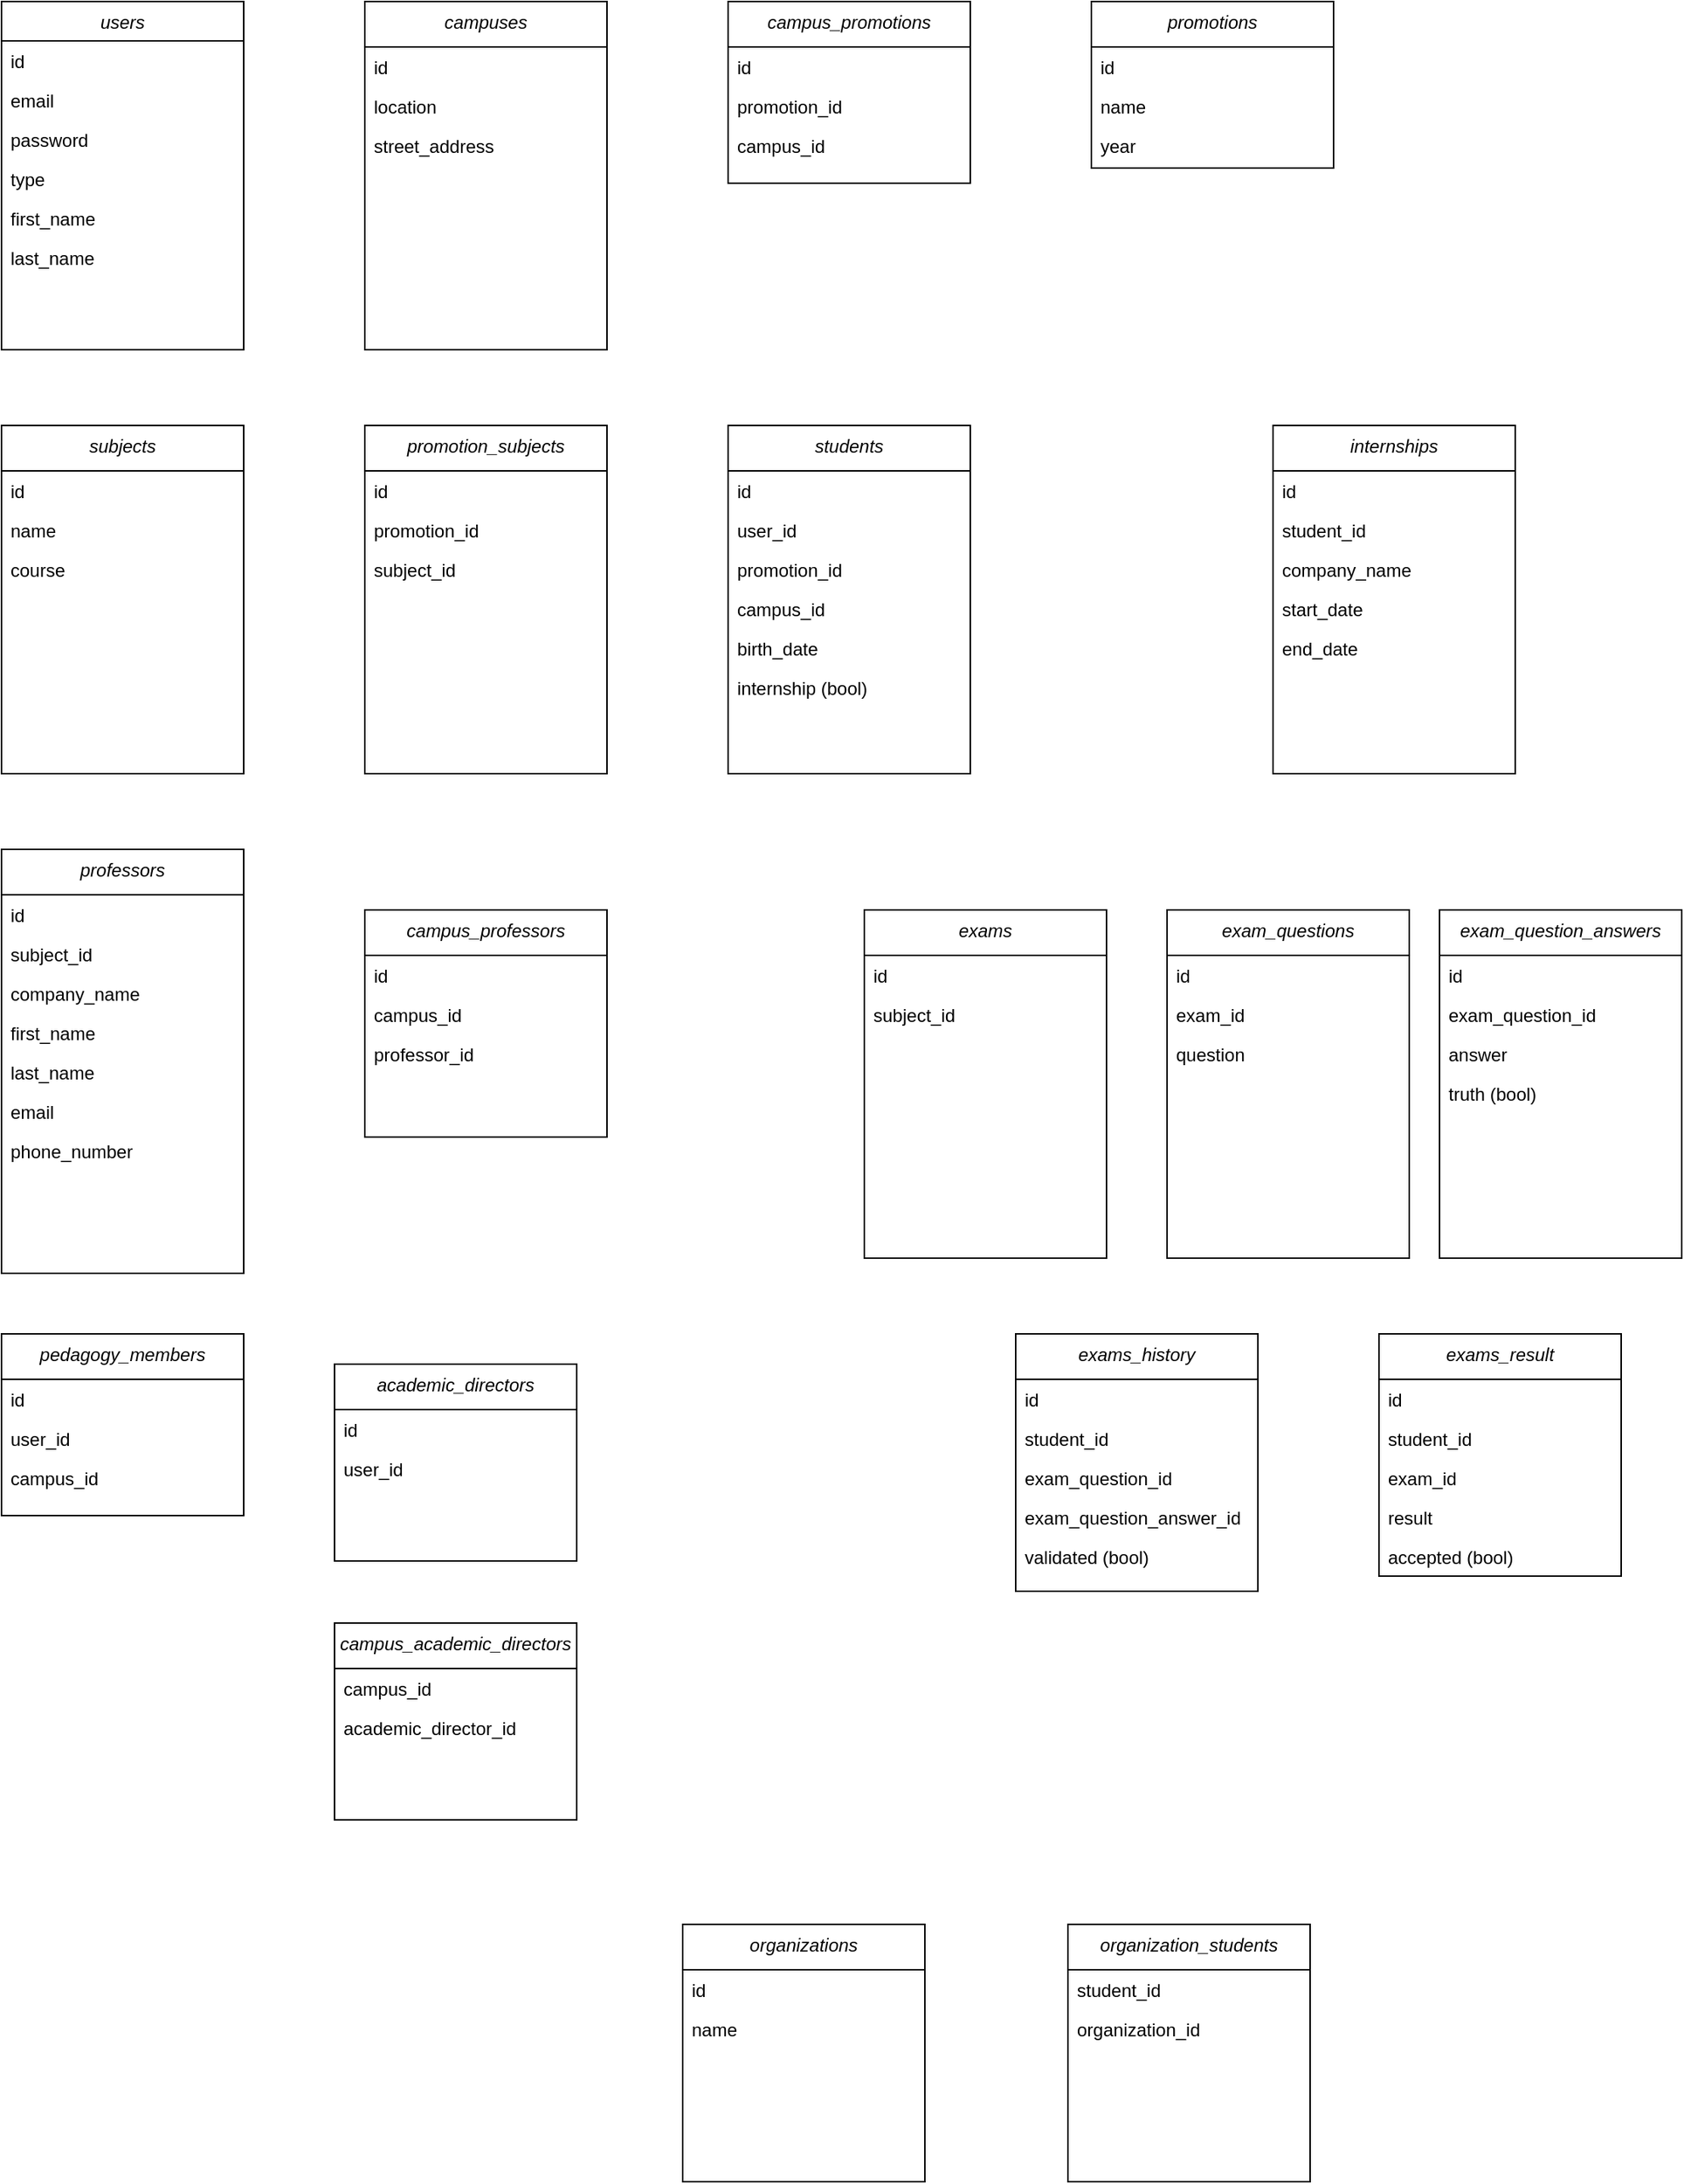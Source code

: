 <mxfile version="17.4.5" type="github" pages="2">
  <diagram id="C5RBs43oDa-KdzZeNtuy" name="Page-1">
    <mxGraphModel dx="1466" dy="1340" grid="1" gridSize="10" guides="1" tooltips="1" connect="1" arrows="1" fold="1" page="1" pageScale="1" pageWidth="1169" pageHeight="827" math="0" shadow="0">
      <root>
        <mxCell id="WIyWlLk6GJQsqaUBKTNV-0" />
        <mxCell id="WIyWlLk6GJQsqaUBKTNV-1" parent="WIyWlLk6GJQsqaUBKTNV-0" />
        <mxCell id="zkfFHV4jXpPFQw0GAbJ--0" value="users" style="swimlane;fontStyle=2;align=center;verticalAlign=top;childLayout=stackLayout;horizontal=1;startSize=26;horizontalStack=0;resizeParent=1;resizeLast=0;collapsible=1;marginBottom=0;rounded=0;shadow=0;strokeWidth=1;" parent="WIyWlLk6GJQsqaUBKTNV-1" vertex="1">
          <mxGeometry x="40" y="40" width="160" height="230" as="geometry">
            <mxRectangle x="230" y="140" width="160" height="26" as="alternateBounds" />
          </mxGeometry>
        </mxCell>
        <mxCell id="zkfFHV4jXpPFQw0GAbJ--1" value="id" style="text;align=left;verticalAlign=top;spacingLeft=4;spacingRight=4;overflow=hidden;rotatable=0;points=[[0,0.5],[1,0.5]];portConstraint=eastwest;" parent="zkfFHV4jXpPFQw0GAbJ--0" vertex="1">
          <mxGeometry y="26" width="160" height="26" as="geometry" />
        </mxCell>
        <mxCell id="zkfFHV4jXpPFQw0GAbJ--2" value="email" style="text;align=left;verticalAlign=top;spacingLeft=4;spacingRight=4;overflow=hidden;rotatable=0;points=[[0,0.5],[1,0.5]];portConstraint=eastwest;rounded=0;shadow=0;html=0;" parent="zkfFHV4jXpPFQw0GAbJ--0" vertex="1">
          <mxGeometry y="52" width="160" height="26" as="geometry" />
        </mxCell>
        <mxCell id="zkfFHV4jXpPFQw0GAbJ--3" value="password" style="text;align=left;verticalAlign=top;spacingLeft=4;spacingRight=4;overflow=hidden;rotatable=0;points=[[0,0.5],[1,0.5]];portConstraint=eastwest;rounded=0;shadow=0;html=0;" parent="zkfFHV4jXpPFQw0GAbJ--0" vertex="1">
          <mxGeometry y="78" width="160" height="26" as="geometry" />
        </mxCell>
        <mxCell id="9j5lnkVtBhc1mG8UUQBj-1" value="type" style="text;align=left;verticalAlign=top;spacingLeft=4;spacingRight=4;overflow=hidden;rotatable=0;points=[[0,0.5],[1,0.5]];portConstraint=eastwest;rounded=0;shadow=0;html=0;" parent="zkfFHV4jXpPFQw0GAbJ--0" vertex="1">
          <mxGeometry y="104" width="160" height="26" as="geometry" />
        </mxCell>
        <mxCell id="d_pxZmSbYmiZlJcLYNVo-0" value="first_name" style="text;align=left;verticalAlign=top;spacingLeft=4;spacingRight=4;overflow=hidden;rotatable=0;points=[[0,0.5],[1,0.5]];portConstraint=eastwest;rounded=0;shadow=0;html=0;" parent="zkfFHV4jXpPFQw0GAbJ--0" vertex="1">
          <mxGeometry y="130" width="160" height="26" as="geometry" />
        </mxCell>
        <mxCell id="d_pxZmSbYmiZlJcLYNVo-1" value="last_name" style="text;align=left;verticalAlign=top;spacingLeft=4;spacingRight=4;overflow=hidden;rotatable=0;points=[[0,0.5],[1,0.5]];portConstraint=eastwest;rounded=0;shadow=0;html=0;" parent="zkfFHV4jXpPFQw0GAbJ--0" vertex="1">
          <mxGeometry y="156" width="160" height="26" as="geometry" />
        </mxCell>
        <mxCell id="d_pxZmSbYmiZlJcLYNVo-2" value="students" style="swimlane;fontStyle=2;align=center;verticalAlign=top;childLayout=stackLayout;horizontal=1;startSize=30;horizontalStack=0;resizeParent=1;resizeLast=0;collapsible=1;marginBottom=0;rounded=0;shadow=0;strokeWidth=1;" parent="WIyWlLk6GJQsqaUBKTNV-1" vertex="1">
          <mxGeometry x="520" y="320" width="160" height="230" as="geometry">
            <mxRectangle x="230" y="140" width="160" height="26" as="alternateBounds" />
          </mxGeometry>
        </mxCell>
        <mxCell id="d_pxZmSbYmiZlJcLYNVo-3" value="id" style="text;align=left;verticalAlign=top;spacingLeft=4;spacingRight=4;overflow=hidden;rotatable=0;points=[[0,0.5],[1,0.5]];portConstraint=eastwest;" parent="d_pxZmSbYmiZlJcLYNVo-2" vertex="1">
          <mxGeometry y="30" width="160" height="26" as="geometry" />
        </mxCell>
        <mxCell id="d_pxZmSbYmiZlJcLYNVo-4" value="user_id" style="text;align=left;verticalAlign=top;spacingLeft=4;spacingRight=4;overflow=hidden;rotatable=0;points=[[0,0.5],[1,0.5]];portConstraint=eastwest;rounded=0;shadow=0;html=0;" parent="d_pxZmSbYmiZlJcLYNVo-2" vertex="1">
          <mxGeometry y="56" width="160" height="26" as="geometry" />
        </mxCell>
        <mxCell id="Yjv9T4VGJZLSrxwpgxTD-0" value="promotion_id" style="text;align=left;verticalAlign=top;spacingLeft=4;spacingRight=4;overflow=hidden;rotatable=0;points=[[0,0.5],[1,0.5]];portConstraint=eastwest;rounded=0;shadow=0;html=0;" vertex="1" parent="d_pxZmSbYmiZlJcLYNVo-2">
          <mxGeometry y="82" width="160" height="26" as="geometry" />
        </mxCell>
        <mxCell id="d_pxZmSbYmiZlJcLYNVo-39" value="campus_id" style="text;align=left;verticalAlign=top;spacingLeft=4;spacingRight=4;overflow=hidden;rotatable=0;points=[[0,0.5],[1,0.5]];portConstraint=eastwest;rounded=0;shadow=0;html=0;" parent="d_pxZmSbYmiZlJcLYNVo-2" vertex="1">
          <mxGeometry y="108" width="160" height="26" as="geometry" />
        </mxCell>
        <mxCell id="Yjv9T4VGJZLSrxwpgxTD-3" value="birth_date" style="text;align=left;verticalAlign=top;spacingLeft=4;spacingRight=4;overflow=hidden;rotatable=0;points=[[0,0.5],[1,0.5]];portConstraint=eastwest;rounded=0;shadow=0;html=0;" vertex="1" parent="d_pxZmSbYmiZlJcLYNVo-2">
          <mxGeometry y="134" width="160" height="26" as="geometry" />
        </mxCell>
        <mxCell id="Yjv9T4VGJZLSrxwpgxTD-2" value="internship (bool)" style="text;align=left;verticalAlign=top;spacingLeft=4;spacingRight=4;overflow=hidden;rotatable=0;points=[[0,0.5],[1,0.5]];portConstraint=eastwest;rounded=0;shadow=0;html=0;" vertex="1" parent="d_pxZmSbYmiZlJcLYNVo-2">
          <mxGeometry y="160" width="160" height="26" as="geometry" />
        </mxCell>
        <mxCell id="d_pxZmSbYmiZlJcLYNVo-9" value="promotions" style="swimlane;fontStyle=2;align=center;verticalAlign=top;childLayout=stackLayout;horizontal=1;startSize=30;horizontalStack=0;resizeParent=1;resizeLast=0;collapsible=1;marginBottom=0;rounded=0;shadow=0;strokeWidth=1;" parent="WIyWlLk6GJQsqaUBKTNV-1" vertex="1">
          <mxGeometry x="760" y="40" width="160" height="110" as="geometry">
            <mxRectangle x="230" y="140" width="160" height="26" as="alternateBounds" />
          </mxGeometry>
        </mxCell>
        <mxCell id="d_pxZmSbYmiZlJcLYNVo-10" value="id" style="text;align=left;verticalAlign=top;spacingLeft=4;spacingRight=4;overflow=hidden;rotatable=0;points=[[0,0.5],[1,0.5]];portConstraint=eastwest;" parent="d_pxZmSbYmiZlJcLYNVo-9" vertex="1">
          <mxGeometry y="30" width="160" height="26" as="geometry" />
        </mxCell>
        <mxCell id="d_pxZmSbYmiZlJcLYNVo-11" value="name" style="text;align=left;verticalAlign=top;spacingLeft=4;spacingRight=4;overflow=hidden;rotatable=0;points=[[0,0.5],[1,0.5]];portConstraint=eastwest;rounded=0;shadow=0;html=0;" parent="d_pxZmSbYmiZlJcLYNVo-9" vertex="1">
          <mxGeometry y="56" width="160" height="26" as="geometry" />
        </mxCell>
        <mxCell id="d_pxZmSbYmiZlJcLYNVo-21" value="year" style="text;align=left;verticalAlign=top;spacingLeft=4;spacingRight=4;overflow=hidden;rotatable=0;points=[[0,0.5],[1,0.5]];portConstraint=eastwest;rounded=0;shadow=0;html=0;" parent="d_pxZmSbYmiZlJcLYNVo-9" vertex="1">
          <mxGeometry y="82" width="160" height="26" as="geometry" />
        </mxCell>
        <mxCell id="d_pxZmSbYmiZlJcLYNVo-17" value="subjects" style="swimlane;fontStyle=2;align=center;verticalAlign=top;childLayout=stackLayout;horizontal=1;startSize=30;horizontalStack=0;resizeParent=1;resizeLast=0;collapsible=1;marginBottom=0;rounded=0;shadow=0;strokeWidth=1;" parent="WIyWlLk6GJQsqaUBKTNV-1" vertex="1">
          <mxGeometry x="40" y="320" width="160" height="230" as="geometry">
            <mxRectangle x="230" y="140" width="160" height="26" as="alternateBounds" />
          </mxGeometry>
        </mxCell>
        <mxCell id="d_pxZmSbYmiZlJcLYNVo-18" value="id" style="text;align=left;verticalAlign=top;spacingLeft=4;spacingRight=4;overflow=hidden;rotatable=0;points=[[0,0.5],[1,0.5]];portConstraint=eastwest;" parent="d_pxZmSbYmiZlJcLYNVo-17" vertex="1">
          <mxGeometry y="30" width="160" height="26" as="geometry" />
        </mxCell>
        <mxCell id="d_pxZmSbYmiZlJcLYNVo-19" value="name" style="text;align=left;verticalAlign=top;spacingLeft=4;spacingRight=4;overflow=hidden;rotatable=0;points=[[0,0.5],[1,0.5]];portConstraint=eastwest;rounded=0;shadow=0;html=0;" parent="d_pxZmSbYmiZlJcLYNVo-17" vertex="1">
          <mxGeometry y="56" width="160" height="26" as="geometry" />
        </mxCell>
        <mxCell id="d_pxZmSbYmiZlJcLYNVo-20" value="course" style="text;align=left;verticalAlign=top;spacingLeft=4;spacingRight=4;overflow=hidden;rotatable=0;points=[[0,0.5],[1,0.5]];portConstraint=eastwest;rounded=0;shadow=0;html=0;" parent="d_pxZmSbYmiZlJcLYNVo-17" vertex="1">
          <mxGeometry y="82" width="160" height="26" as="geometry" />
        </mxCell>
        <mxCell id="d_pxZmSbYmiZlJcLYNVo-27" value="professors" style="swimlane;fontStyle=2;align=center;verticalAlign=top;childLayout=stackLayout;horizontal=1;startSize=30;horizontalStack=0;resizeParent=1;resizeLast=0;collapsible=1;marginBottom=0;rounded=0;shadow=0;strokeWidth=1;" parent="WIyWlLk6GJQsqaUBKTNV-1" vertex="1">
          <mxGeometry x="40" y="600" width="160" height="280" as="geometry">
            <mxRectangle x="230" y="140" width="160" height="26" as="alternateBounds" />
          </mxGeometry>
        </mxCell>
        <mxCell id="d_pxZmSbYmiZlJcLYNVo-28" value="id" style="text;align=left;verticalAlign=top;spacingLeft=4;spacingRight=4;overflow=hidden;rotatable=0;points=[[0,0.5],[1,0.5]];portConstraint=eastwest;" parent="d_pxZmSbYmiZlJcLYNVo-27" vertex="1">
          <mxGeometry y="30" width="160" height="26" as="geometry" />
        </mxCell>
        <mxCell id="MFkUsftcv2jKEqyUpX69-6" value="subject_id" style="text;align=left;verticalAlign=top;spacingLeft=4;spacingRight=4;overflow=hidden;rotatable=0;points=[[0,0.5],[1,0.5]];portConstraint=eastwest;" parent="d_pxZmSbYmiZlJcLYNVo-27" vertex="1">
          <mxGeometry y="56" width="160" height="26" as="geometry" />
        </mxCell>
        <mxCell id="MFkUsftcv2jKEqyUpX69-11" value="company_name" style="text;align=left;verticalAlign=top;spacingLeft=4;spacingRight=4;overflow=hidden;rotatable=0;points=[[0,0.5],[1,0.5]];portConstraint=eastwest;" parent="d_pxZmSbYmiZlJcLYNVo-27" vertex="1">
          <mxGeometry y="82" width="160" height="26" as="geometry" />
        </mxCell>
        <mxCell id="MFkUsftcv2jKEqyUpX69-13" value="first_name" style="text;align=left;verticalAlign=top;spacingLeft=4;spacingRight=4;overflow=hidden;rotatable=0;points=[[0,0.5],[1,0.5]];portConstraint=eastwest;" parent="d_pxZmSbYmiZlJcLYNVo-27" vertex="1">
          <mxGeometry y="108" width="160" height="26" as="geometry" />
        </mxCell>
        <mxCell id="MFkUsftcv2jKEqyUpX69-12" value="last_name" style="text;align=left;verticalAlign=top;spacingLeft=4;spacingRight=4;overflow=hidden;rotatable=0;points=[[0,0.5],[1,0.5]];portConstraint=eastwest;" parent="d_pxZmSbYmiZlJcLYNVo-27" vertex="1">
          <mxGeometry y="134" width="160" height="26" as="geometry" />
        </mxCell>
        <mxCell id="MFkUsftcv2jKEqyUpX69-14" value="email" style="text;align=left;verticalAlign=top;spacingLeft=4;spacingRight=4;overflow=hidden;rotatable=0;points=[[0,0.5],[1,0.5]];portConstraint=eastwest;" parent="d_pxZmSbYmiZlJcLYNVo-27" vertex="1">
          <mxGeometry y="160" width="160" height="26" as="geometry" />
        </mxCell>
        <mxCell id="MFkUsftcv2jKEqyUpX69-15" value="phone_number" style="text;align=left;verticalAlign=top;spacingLeft=4;spacingRight=4;overflow=hidden;rotatable=0;points=[[0,0.5],[1,0.5]];portConstraint=eastwest;" parent="d_pxZmSbYmiZlJcLYNVo-27" vertex="1">
          <mxGeometry y="186" width="160" height="26" as="geometry" />
        </mxCell>
        <mxCell id="d_pxZmSbYmiZlJcLYNVo-44" value="exams" style="swimlane;fontStyle=2;align=center;verticalAlign=top;childLayout=stackLayout;horizontal=1;startSize=30;horizontalStack=0;resizeParent=1;resizeLast=0;collapsible=1;marginBottom=0;rounded=0;shadow=0;strokeWidth=1;" parent="WIyWlLk6GJQsqaUBKTNV-1" vertex="1">
          <mxGeometry x="610" y="640" width="160" height="230" as="geometry">
            <mxRectangle x="230" y="140" width="160" height="26" as="alternateBounds" />
          </mxGeometry>
        </mxCell>
        <mxCell id="d_pxZmSbYmiZlJcLYNVo-45" value="id" style="text;align=left;verticalAlign=top;spacingLeft=4;spacingRight=4;overflow=hidden;rotatable=0;points=[[0,0.5],[1,0.5]];portConstraint=eastwest;" parent="d_pxZmSbYmiZlJcLYNVo-44" vertex="1">
          <mxGeometry y="30" width="160" height="26" as="geometry" />
        </mxCell>
        <mxCell id="d_pxZmSbYmiZlJcLYNVo-46" value="subject_id" style="text;align=left;verticalAlign=top;spacingLeft=4;spacingRight=4;overflow=hidden;rotatable=0;points=[[0,0.5],[1,0.5]];portConstraint=eastwest;" parent="d_pxZmSbYmiZlJcLYNVo-44" vertex="1">
          <mxGeometry y="56" width="160" height="26" as="geometry" />
        </mxCell>
        <mxCell id="d_pxZmSbYmiZlJcLYNVo-47" value="exam_questions" style="swimlane;fontStyle=2;align=center;verticalAlign=top;childLayout=stackLayout;horizontal=1;startSize=30;horizontalStack=0;resizeParent=1;resizeLast=0;collapsible=1;marginBottom=0;rounded=0;shadow=0;strokeWidth=1;" parent="WIyWlLk6GJQsqaUBKTNV-1" vertex="1">
          <mxGeometry x="810" y="640" width="160" height="230" as="geometry">
            <mxRectangle x="230" y="140" width="160" height="26" as="alternateBounds" />
          </mxGeometry>
        </mxCell>
        <mxCell id="d_pxZmSbYmiZlJcLYNVo-48" value="id" style="text;align=left;verticalAlign=top;spacingLeft=4;spacingRight=4;overflow=hidden;rotatable=0;points=[[0,0.5],[1,0.5]];portConstraint=eastwest;" parent="d_pxZmSbYmiZlJcLYNVo-47" vertex="1">
          <mxGeometry y="30" width="160" height="26" as="geometry" />
        </mxCell>
        <mxCell id="c4diMmUc5R8ohy2AMp1e-5" value="exam_id" style="text;align=left;verticalAlign=top;spacingLeft=4;spacingRight=4;overflow=hidden;rotatable=0;points=[[0,0.5],[1,0.5]];portConstraint=eastwest;" parent="d_pxZmSbYmiZlJcLYNVo-47" vertex="1">
          <mxGeometry y="56" width="160" height="26" as="geometry" />
        </mxCell>
        <mxCell id="d_pxZmSbYmiZlJcLYNVo-49" value="question" style="text;align=left;verticalAlign=top;spacingLeft=4;spacingRight=4;overflow=hidden;rotatable=0;points=[[0,0.5],[1,0.5]];portConstraint=eastwest;" parent="d_pxZmSbYmiZlJcLYNVo-47" vertex="1">
          <mxGeometry y="82" width="160" height="26" as="geometry" />
        </mxCell>
        <mxCell id="d_pxZmSbYmiZlJcLYNVo-52" value="exam_question_answers" style="swimlane;fontStyle=2;align=center;verticalAlign=top;childLayout=stackLayout;horizontal=1;startSize=30;horizontalStack=0;resizeParent=1;resizeLast=0;collapsible=1;marginBottom=0;rounded=0;shadow=0;strokeWidth=1;" parent="WIyWlLk6GJQsqaUBKTNV-1" vertex="1">
          <mxGeometry x="990" y="640" width="160" height="230" as="geometry">
            <mxRectangle x="230" y="140" width="160" height="26" as="alternateBounds" />
          </mxGeometry>
        </mxCell>
        <mxCell id="d_pxZmSbYmiZlJcLYNVo-53" value="id" style="text;align=left;verticalAlign=top;spacingLeft=4;spacingRight=4;overflow=hidden;rotatable=0;points=[[0,0.5],[1,0.5]];portConstraint=eastwest;" parent="d_pxZmSbYmiZlJcLYNVo-52" vertex="1">
          <mxGeometry y="30" width="160" height="26" as="geometry" />
        </mxCell>
        <mxCell id="d_pxZmSbYmiZlJcLYNVo-54" value="exam_question_id" style="text;align=left;verticalAlign=top;spacingLeft=4;spacingRight=4;overflow=hidden;rotatable=0;points=[[0,0.5],[1,0.5]];portConstraint=eastwest;" parent="d_pxZmSbYmiZlJcLYNVo-52" vertex="1">
          <mxGeometry y="56" width="160" height="26" as="geometry" />
        </mxCell>
        <mxCell id="d_pxZmSbYmiZlJcLYNVo-55" value="answer" style="text;align=left;verticalAlign=top;spacingLeft=4;spacingRight=4;overflow=hidden;rotatable=0;points=[[0,0.5],[1,0.5]];portConstraint=eastwest;" parent="d_pxZmSbYmiZlJcLYNVo-52" vertex="1">
          <mxGeometry y="82" width="160" height="26" as="geometry" />
        </mxCell>
        <mxCell id="d_pxZmSbYmiZlJcLYNVo-57" value="truth (bool)" style="text;align=left;verticalAlign=top;spacingLeft=4;spacingRight=4;overflow=hidden;rotatable=0;points=[[0,0.5],[1,0.5]];portConstraint=eastwest;" parent="d_pxZmSbYmiZlJcLYNVo-52" vertex="1">
          <mxGeometry y="108" width="160" height="26" as="geometry" />
        </mxCell>
        <mxCell id="c4diMmUc5R8ohy2AMp1e-0" value="exams_history" style="swimlane;fontStyle=2;align=center;verticalAlign=top;childLayout=stackLayout;horizontal=1;startSize=30;horizontalStack=0;resizeParent=1;resizeLast=0;collapsible=1;marginBottom=0;rounded=0;shadow=0;strokeWidth=1;" parent="WIyWlLk6GJQsqaUBKTNV-1" vertex="1">
          <mxGeometry x="710" y="920" width="160" height="170" as="geometry">
            <mxRectangle x="230" y="140" width="160" height="26" as="alternateBounds" />
          </mxGeometry>
        </mxCell>
        <mxCell id="c4diMmUc5R8ohy2AMp1e-1" value="id" style="text;align=left;verticalAlign=top;spacingLeft=4;spacingRight=4;overflow=hidden;rotatable=0;points=[[0,0.5],[1,0.5]];portConstraint=eastwest;" parent="c4diMmUc5R8ohy2AMp1e-0" vertex="1">
          <mxGeometry y="30" width="160" height="26" as="geometry" />
        </mxCell>
        <mxCell id="c4diMmUc5R8ohy2AMp1e-2" value="student_id" style="text;align=left;verticalAlign=top;spacingLeft=4;spacingRight=4;overflow=hidden;rotatable=0;points=[[0,0.5],[1,0.5]];portConstraint=eastwest;" parent="c4diMmUc5R8ohy2AMp1e-0" vertex="1">
          <mxGeometry y="56" width="160" height="26" as="geometry" />
        </mxCell>
        <mxCell id="c4diMmUc5R8ohy2AMp1e-3" value="exam_question_id" style="text;align=left;verticalAlign=top;spacingLeft=4;spacingRight=4;overflow=hidden;rotatable=0;points=[[0,0.5],[1,0.5]];portConstraint=eastwest;" parent="c4diMmUc5R8ohy2AMp1e-0" vertex="1">
          <mxGeometry y="82" width="160" height="26" as="geometry" />
        </mxCell>
        <mxCell id="c4diMmUc5R8ohy2AMp1e-4" value="exam_question_answer_id" style="text;align=left;verticalAlign=top;spacingLeft=4;spacingRight=4;overflow=hidden;rotatable=0;points=[[0,0.5],[1,0.5]];portConstraint=eastwest;" parent="c4diMmUc5R8ohy2AMp1e-0" vertex="1">
          <mxGeometry y="108" width="160" height="26" as="geometry" />
        </mxCell>
        <mxCell id="c4diMmUc5R8ohy2AMp1e-6" value="validated (bool)" style="text;align=left;verticalAlign=top;spacingLeft=4;spacingRight=4;overflow=hidden;rotatable=0;points=[[0,0.5],[1,0.5]];portConstraint=eastwest;" parent="c4diMmUc5R8ohy2AMp1e-0" vertex="1">
          <mxGeometry y="134" width="160" height="26" as="geometry" />
        </mxCell>
        <mxCell id="c4diMmUc5R8ohy2AMp1e-7" value="exams_result" style="swimlane;fontStyle=2;align=center;verticalAlign=top;childLayout=stackLayout;horizontal=1;startSize=30;horizontalStack=0;resizeParent=1;resizeLast=0;collapsible=1;marginBottom=0;rounded=0;shadow=0;strokeWidth=1;" parent="WIyWlLk6GJQsqaUBKTNV-1" vertex="1">
          <mxGeometry x="950" y="920" width="160" height="160" as="geometry">
            <mxRectangle x="230" y="140" width="160" height="26" as="alternateBounds" />
          </mxGeometry>
        </mxCell>
        <mxCell id="c4diMmUc5R8ohy2AMp1e-8" value="id" style="text;align=left;verticalAlign=top;spacingLeft=4;spacingRight=4;overflow=hidden;rotatable=0;points=[[0,0.5],[1,0.5]];portConstraint=eastwest;" parent="c4diMmUc5R8ohy2AMp1e-7" vertex="1">
          <mxGeometry y="30" width="160" height="26" as="geometry" />
        </mxCell>
        <mxCell id="c4diMmUc5R8ohy2AMp1e-9" value="student_id" style="text;align=left;verticalAlign=top;spacingLeft=4;spacingRight=4;overflow=hidden;rotatable=0;points=[[0,0.5],[1,0.5]];portConstraint=eastwest;" parent="c4diMmUc5R8ohy2AMp1e-7" vertex="1">
          <mxGeometry y="56" width="160" height="26" as="geometry" />
        </mxCell>
        <mxCell id="c4diMmUc5R8ohy2AMp1e-10" value="exam_id" style="text;align=left;verticalAlign=top;spacingLeft=4;spacingRight=4;overflow=hidden;rotatable=0;points=[[0,0.5],[1,0.5]];portConstraint=eastwest;" parent="c4diMmUc5R8ohy2AMp1e-7" vertex="1">
          <mxGeometry y="82" width="160" height="26" as="geometry" />
        </mxCell>
        <mxCell id="c4diMmUc5R8ohy2AMp1e-12" value="result" style="text;align=left;verticalAlign=top;spacingLeft=4;spacingRight=4;overflow=hidden;rotatable=0;points=[[0,0.5],[1,0.5]];portConstraint=eastwest;" parent="c4diMmUc5R8ohy2AMp1e-7" vertex="1">
          <mxGeometry y="108" width="160" height="26" as="geometry" />
        </mxCell>
        <mxCell id="c4diMmUc5R8ohy2AMp1e-14" value="accepted (bool)" style="text;align=left;verticalAlign=top;spacingLeft=4;spacingRight=4;overflow=hidden;rotatable=0;points=[[0,0.5],[1,0.5]];portConstraint=eastwest;" parent="c4diMmUc5R8ohy2AMp1e-7" vertex="1">
          <mxGeometry y="134" width="160" height="26" as="geometry" />
        </mxCell>
        <mxCell id="c4diMmUc5R8ohy2AMp1e-15" value="pedagogy_members" style="swimlane;fontStyle=2;align=center;verticalAlign=top;childLayout=stackLayout;horizontal=1;startSize=30;horizontalStack=0;resizeParent=1;resizeLast=0;collapsible=1;marginBottom=0;rounded=0;shadow=0;strokeWidth=1;" parent="WIyWlLk6GJQsqaUBKTNV-1" vertex="1">
          <mxGeometry x="40" y="920" width="160" height="120" as="geometry">
            <mxRectangle x="230" y="140" width="160" height="26" as="alternateBounds" />
          </mxGeometry>
        </mxCell>
        <mxCell id="c4diMmUc5R8ohy2AMp1e-16" value="id" style="text;align=left;verticalAlign=top;spacingLeft=4;spacingRight=4;overflow=hidden;rotatable=0;points=[[0,0.5],[1,0.5]];portConstraint=eastwest;" parent="c4diMmUc5R8ohy2AMp1e-15" vertex="1">
          <mxGeometry y="30" width="160" height="26" as="geometry" />
        </mxCell>
        <mxCell id="c4diMmUc5R8ohy2AMp1e-20" value="user_id" style="text;align=left;verticalAlign=top;spacingLeft=4;spacingRight=4;overflow=hidden;rotatable=0;points=[[0,0.5],[1,0.5]];portConstraint=eastwest;" parent="c4diMmUc5R8ohy2AMp1e-15" vertex="1">
          <mxGeometry y="56" width="160" height="26" as="geometry" />
        </mxCell>
        <mxCell id="c4diMmUc5R8ohy2AMp1e-42" value="campus_id" style="text;align=left;verticalAlign=top;spacingLeft=4;spacingRight=4;overflow=hidden;rotatable=0;points=[[0,0.5],[1,0.5]];portConstraint=eastwest;" parent="c4diMmUc5R8ohy2AMp1e-15" vertex="1">
          <mxGeometry y="82" width="160" height="26" as="geometry" />
        </mxCell>
        <mxCell id="c4diMmUc5R8ohy2AMp1e-21" value="campuses" style="swimlane;fontStyle=2;align=center;verticalAlign=top;childLayout=stackLayout;horizontal=1;startSize=30;horizontalStack=0;resizeParent=1;resizeLast=0;collapsible=1;marginBottom=0;rounded=0;shadow=0;strokeWidth=1;" parent="WIyWlLk6GJQsqaUBKTNV-1" vertex="1">
          <mxGeometry x="280" y="40" width="160" height="230" as="geometry">
            <mxRectangle x="230" y="140" width="160" height="26" as="alternateBounds" />
          </mxGeometry>
        </mxCell>
        <mxCell id="c4diMmUc5R8ohy2AMp1e-22" value="id" style="text;align=left;verticalAlign=top;spacingLeft=4;spacingRight=4;overflow=hidden;rotatable=0;points=[[0,0.5],[1,0.5]];portConstraint=eastwest;" parent="c4diMmUc5R8ohy2AMp1e-21" vertex="1">
          <mxGeometry y="30" width="160" height="26" as="geometry" />
        </mxCell>
        <mxCell id="c4diMmUc5R8ohy2AMp1e-23" value="location" style="text;align=left;verticalAlign=top;spacingLeft=4;spacingRight=4;overflow=hidden;rotatable=0;points=[[0,0.5],[1,0.5]];portConstraint=eastwest;rounded=0;shadow=0;html=0;" parent="c4diMmUc5R8ohy2AMp1e-21" vertex="1">
          <mxGeometry y="56" width="160" height="26" as="geometry" />
        </mxCell>
        <mxCell id="c4diMmUc5R8ohy2AMp1e-24" value="street_address" style="text;align=left;verticalAlign=top;spacingLeft=4;spacingRight=4;overflow=hidden;rotatable=0;points=[[0,0.5],[1,0.5]];portConstraint=eastwest;rounded=0;shadow=0;html=0;" parent="c4diMmUc5R8ohy2AMp1e-21" vertex="1">
          <mxGeometry y="82" width="160" height="26" as="geometry" />
        </mxCell>
        <mxCell id="c4diMmUc5R8ohy2AMp1e-38" value="campus_promotions" style="swimlane;fontStyle=2;align=center;verticalAlign=top;childLayout=stackLayout;horizontal=1;startSize=30;horizontalStack=0;resizeParent=1;resizeLast=0;collapsible=1;marginBottom=0;rounded=0;shadow=0;strokeWidth=1;" parent="WIyWlLk6GJQsqaUBKTNV-1" vertex="1">
          <mxGeometry x="520" y="40" width="160" height="120" as="geometry">
            <mxRectangle x="230" y="140" width="160" height="26" as="alternateBounds" />
          </mxGeometry>
        </mxCell>
        <mxCell id="c4diMmUc5R8ohy2AMp1e-39" value="id" style="text;align=left;verticalAlign=top;spacingLeft=4;spacingRight=4;overflow=hidden;rotatable=0;points=[[0,0.5],[1,0.5]];portConstraint=eastwest;" parent="c4diMmUc5R8ohy2AMp1e-38" vertex="1">
          <mxGeometry y="30" width="160" height="26" as="geometry" />
        </mxCell>
        <mxCell id="c4diMmUc5R8ohy2AMp1e-40" value="promotion_id" style="text;align=left;verticalAlign=top;spacingLeft=4;spacingRight=4;overflow=hidden;rotatable=0;points=[[0,0.5],[1,0.5]];portConstraint=eastwest;rounded=0;shadow=0;html=0;" parent="c4diMmUc5R8ohy2AMp1e-38" vertex="1">
          <mxGeometry y="56" width="160" height="26" as="geometry" />
        </mxCell>
        <mxCell id="MFkUsftcv2jKEqyUpX69-16" value="campus_id" style="text;align=left;verticalAlign=top;spacingLeft=4;spacingRight=4;overflow=hidden;rotatable=0;points=[[0,0.5],[1,0.5]];portConstraint=eastwest;" parent="c4diMmUc5R8ohy2AMp1e-38" vertex="1">
          <mxGeometry y="82" width="160" height="26" as="geometry" />
        </mxCell>
        <mxCell id="c4diMmUc5R8ohy2AMp1e-43" value="academic_directors" style="swimlane;fontStyle=2;align=center;verticalAlign=top;childLayout=stackLayout;horizontal=1;startSize=30;horizontalStack=0;resizeParent=1;resizeLast=0;collapsible=1;marginBottom=0;rounded=0;shadow=0;strokeWidth=1;" parent="WIyWlLk6GJQsqaUBKTNV-1" vertex="1">
          <mxGeometry x="260" y="940" width="160" height="130" as="geometry">
            <mxRectangle x="230" y="140" width="160" height="26" as="alternateBounds" />
          </mxGeometry>
        </mxCell>
        <mxCell id="c4diMmUc5R8ohy2AMp1e-44" value="id" style="text;align=left;verticalAlign=top;spacingLeft=4;spacingRight=4;overflow=hidden;rotatable=0;points=[[0,0.5],[1,0.5]];portConstraint=eastwest;" parent="c4diMmUc5R8ohy2AMp1e-43" vertex="1">
          <mxGeometry y="30" width="160" height="26" as="geometry" />
        </mxCell>
        <mxCell id="c4diMmUc5R8ohy2AMp1e-45" value="user_id" style="text;align=left;verticalAlign=top;spacingLeft=4;spacingRight=4;overflow=hidden;rotatable=0;points=[[0,0.5],[1,0.5]];portConstraint=eastwest;" parent="c4diMmUc5R8ohy2AMp1e-43" vertex="1">
          <mxGeometry y="56" width="160" height="26" as="geometry" />
        </mxCell>
        <mxCell id="c4diMmUc5R8ohy2AMp1e-47" value="campus_academic_directors" style="swimlane;fontStyle=2;align=center;verticalAlign=top;childLayout=stackLayout;horizontal=1;startSize=30;horizontalStack=0;resizeParent=1;resizeLast=0;collapsible=1;marginBottom=0;rounded=0;shadow=0;strokeWidth=1;" parent="WIyWlLk6GJQsqaUBKTNV-1" vertex="1">
          <mxGeometry x="260" y="1111" width="160" height="130" as="geometry">
            <mxRectangle x="230" y="140" width="160" height="26" as="alternateBounds" />
          </mxGeometry>
        </mxCell>
        <mxCell id="c4diMmUc5R8ohy2AMp1e-48" value="campus_id" style="text;align=left;verticalAlign=top;spacingLeft=4;spacingRight=4;overflow=hidden;rotatable=0;points=[[0,0.5],[1,0.5]];portConstraint=eastwest;" parent="c4diMmUc5R8ohy2AMp1e-47" vertex="1">
          <mxGeometry y="30" width="160" height="26" as="geometry" />
        </mxCell>
        <mxCell id="c4diMmUc5R8ohy2AMp1e-49" value="academic_director_id" style="text;align=left;verticalAlign=top;spacingLeft=4;spacingRight=4;overflow=hidden;rotatable=0;points=[[0,0.5],[1,0.5]];portConstraint=eastwest;" parent="c4diMmUc5R8ohy2AMp1e-47" vertex="1">
          <mxGeometry y="56" width="160" height="26" as="geometry" />
        </mxCell>
        <mxCell id="FvtII2jc2q3VHc7e7oUy-0" value="organizations" style="swimlane;fontStyle=2;align=center;verticalAlign=top;childLayout=stackLayout;horizontal=1;startSize=30;horizontalStack=0;resizeParent=1;resizeLast=0;collapsible=1;marginBottom=0;rounded=0;shadow=0;strokeWidth=1;" parent="WIyWlLk6GJQsqaUBKTNV-1" vertex="1">
          <mxGeometry x="490" y="1310" width="160" height="170" as="geometry">
            <mxRectangle x="230" y="140" width="160" height="26" as="alternateBounds" />
          </mxGeometry>
        </mxCell>
        <mxCell id="FvtII2jc2q3VHc7e7oUy-1" value="id" style="text;align=left;verticalAlign=top;spacingLeft=4;spacingRight=4;overflow=hidden;rotatable=0;points=[[0,0.5],[1,0.5]];portConstraint=eastwest;" parent="FvtII2jc2q3VHc7e7oUy-0" vertex="1">
          <mxGeometry y="30" width="160" height="26" as="geometry" />
        </mxCell>
        <mxCell id="FvtII2jc2q3VHc7e7oUy-2" value="name" style="text;align=left;verticalAlign=top;spacingLeft=4;spacingRight=4;overflow=hidden;rotatable=0;points=[[0,0.5],[1,0.5]];portConstraint=eastwest;" parent="FvtII2jc2q3VHc7e7oUy-0" vertex="1">
          <mxGeometry y="56" width="160" height="26" as="geometry" />
        </mxCell>
        <mxCell id="FvtII2jc2q3VHc7e7oUy-6" value="organization_students" style="swimlane;fontStyle=2;align=center;verticalAlign=top;childLayout=stackLayout;horizontal=1;startSize=30;horizontalStack=0;resizeParent=1;resizeLast=0;collapsible=1;marginBottom=0;rounded=0;shadow=0;strokeWidth=1;" parent="WIyWlLk6GJQsqaUBKTNV-1" vertex="1">
          <mxGeometry x="744.5" y="1310" width="160" height="170" as="geometry">
            <mxRectangle x="230" y="140" width="160" height="26" as="alternateBounds" />
          </mxGeometry>
        </mxCell>
        <mxCell id="FvtII2jc2q3VHc7e7oUy-7" value="student_id" style="text;align=left;verticalAlign=top;spacingLeft=4;spacingRight=4;overflow=hidden;rotatable=0;points=[[0,0.5],[1,0.5]];portConstraint=eastwest;" parent="FvtII2jc2q3VHc7e7oUy-6" vertex="1">
          <mxGeometry y="30" width="160" height="26" as="geometry" />
        </mxCell>
        <mxCell id="FvtII2jc2q3VHc7e7oUy-8" value="organization_id" style="text;align=left;verticalAlign=top;spacingLeft=4;spacingRight=4;overflow=hidden;rotatable=0;points=[[0,0.5],[1,0.5]];portConstraint=eastwest;" parent="FvtII2jc2q3VHc7e7oUy-6" vertex="1">
          <mxGeometry y="56" width="160" height="26" as="geometry" />
        </mxCell>
        <mxCell id="MFkUsftcv2jKEqyUpX69-0" value="promotion_subjects" style="swimlane;fontStyle=2;align=center;verticalAlign=top;childLayout=stackLayout;horizontal=1;startSize=30;horizontalStack=0;resizeParent=1;resizeLast=0;collapsible=1;marginBottom=0;rounded=0;shadow=0;strokeWidth=1;" parent="WIyWlLk6GJQsqaUBKTNV-1" vertex="1">
          <mxGeometry x="280" y="320" width="160" height="230" as="geometry">
            <mxRectangle x="230" y="140" width="160" height="26" as="alternateBounds" />
          </mxGeometry>
        </mxCell>
        <mxCell id="MFkUsftcv2jKEqyUpX69-1" value="id" style="text;align=left;verticalAlign=top;spacingLeft=4;spacingRight=4;overflow=hidden;rotatable=0;points=[[0,0.5],[1,0.5]];portConstraint=eastwest;" parent="MFkUsftcv2jKEqyUpX69-0" vertex="1">
          <mxGeometry y="30" width="160" height="26" as="geometry" />
        </mxCell>
        <mxCell id="MFkUsftcv2jKEqyUpX69-2" value="promotion_id" style="text;align=left;verticalAlign=top;spacingLeft=4;spacingRight=4;overflow=hidden;rotatable=0;points=[[0,0.5],[1,0.5]];portConstraint=eastwest;rounded=0;shadow=0;html=0;" parent="MFkUsftcv2jKEqyUpX69-0" vertex="1">
          <mxGeometry y="56" width="160" height="26" as="geometry" />
        </mxCell>
        <mxCell id="MFkUsftcv2jKEqyUpX69-3" value="subject_id" style="text;align=left;verticalAlign=top;spacingLeft=4;spacingRight=4;overflow=hidden;rotatable=0;points=[[0,0.5],[1,0.5]];portConstraint=eastwest;rounded=0;shadow=0;html=0;" parent="MFkUsftcv2jKEqyUpX69-0" vertex="1">
          <mxGeometry y="82" width="160" height="26" as="geometry" />
        </mxCell>
        <mxCell id="MFkUsftcv2jKEqyUpX69-7" value="campus_professors" style="swimlane;fontStyle=2;align=center;verticalAlign=top;childLayout=stackLayout;horizontal=1;startSize=30;horizontalStack=0;resizeParent=1;resizeLast=0;collapsible=1;marginBottom=0;rounded=0;shadow=0;strokeWidth=1;" parent="WIyWlLk6GJQsqaUBKTNV-1" vertex="1">
          <mxGeometry x="280" y="640" width="160" height="150" as="geometry">
            <mxRectangle x="230" y="140" width="160" height="26" as="alternateBounds" />
          </mxGeometry>
        </mxCell>
        <mxCell id="MFkUsftcv2jKEqyUpX69-8" value="id" style="text;align=left;verticalAlign=top;spacingLeft=4;spacingRight=4;overflow=hidden;rotatable=0;points=[[0,0.5],[1,0.5]];portConstraint=eastwest;" parent="MFkUsftcv2jKEqyUpX69-7" vertex="1">
          <mxGeometry y="30" width="160" height="26" as="geometry" />
        </mxCell>
        <mxCell id="MFkUsftcv2jKEqyUpX69-9" value="campus_id" style="text;align=left;verticalAlign=top;spacingLeft=4;spacingRight=4;overflow=hidden;rotatable=0;points=[[0,0.5],[1,0.5]];portConstraint=eastwest;" parent="MFkUsftcv2jKEqyUpX69-7" vertex="1">
          <mxGeometry y="56" width="160" height="26" as="geometry" />
        </mxCell>
        <mxCell id="MFkUsftcv2jKEqyUpX69-10" value="professor_id" style="text;align=left;verticalAlign=top;spacingLeft=4;spacingRight=4;overflow=hidden;rotatable=0;points=[[0,0.5],[1,0.5]];portConstraint=eastwest;" parent="MFkUsftcv2jKEqyUpX69-7" vertex="1">
          <mxGeometry y="82" width="160" height="26" as="geometry" />
        </mxCell>
        <mxCell id="Yjv9T4VGJZLSrxwpgxTD-4" value="internships" style="swimlane;fontStyle=2;align=center;verticalAlign=top;childLayout=stackLayout;horizontal=1;startSize=30;horizontalStack=0;resizeParent=1;resizeLast=0;collapsible=1;marginBottom=0;rounded=0;shadow=0;strokeWidth=1;" vertex="1" parent="WIyWlLk6GJQsqaUBKTNV-1">
          <mxGeometry x="880" y="320" width="160" height="230" as="geometry">
            <mxRectangle x="230" y="140" width="160" height="26" as="alternateBounds" />
          </mxGeometry>
        </mxCell>
        <mxCell id="Yjv9T4VGJZLSrxwpgxTD-5" value="id" style="text;align=left;verticalAlign=top;spacingLeft=4;spacingRight=4;overflow=hidden;rotatable=0;points=[[0,0.5],[1,0.5]];portConstraint=eastwest;" vertex="1" parent="Yjv9T4VGJZLSrxwpgxTD-4">
          <mxGeometry y="30" width="160" height="26" as="geometry" />
        </mxCell>
        <mxCell id="Yjv9T4VGJZLSrxwpgxTD-6" value="student_id" style="text;align=left;verticalAlign=top;spacingLeft=4;spacingRight=4;overflow=hidden;rotatable=0;points=[[0,0.5],[1,0.5]];portConstraint=eastwest;rounded=0;shadow=0;html=0;" vertex="1" parent="Yjv9T4VGJZLSrxwpgxTD-4">
          <mxGeometry y="56" width="160" height="26" as="geometry" />
        </mxCell>
        <mxCell id="Yjv9T4VGJZLSrxwpgxTD-7" value="company_name" style="text;align=left;verticalAlign=top;spacingLeft=4;spacingRight=4;overflow=hidden;rotatable=0;points=[[0,0.5],[1,0.5]];portConstraint=eastwest;rounded=0;shadow=0;html=0;" vertex="1" parent="Yjv9T4VGJZLSrxwpgxTD-4">
          <mxGeometry y="82" width="160" height="26" as="geometry" />
        </mxCell>
        <mxCell id="Yjv9T4VGJZLSrxwpgxTD-8" value="start_date" style="text;align=left;verticalAlign=top;spacingLeft=4;spacingRight=4;overflow=hidden;rotatable=0;points=[[0,0.5],[1,0.5]];portConstraint=eastwest;rounded=0;shadow=0;html=0;" vertex="1" parent="Yjv9T4VGJZLSrxwpgxTD-4">
          <mxGeometry y="108" width="160" height="26" as="geometry" />
        </mxCell>
        <mxCell id="Yjv9T4VGJZLSrxwpgxTD-9" value="end_date" style="text;align=left;verticalAlign=top;spacingLeft=4;spacingRight=4;overflow=hidden;rotatable=0;points=[[0,0.5],[1,0.5]];portConstraint=eastwest;rounded=0;shadow=0;html=0;" vertex="1" parent="Yjv9T4VGJZLSrxwpgxTD-4">
          <mxGeometry y="134" width="160" height="26" as="geometry" />
        </mxCell>
      </root>
    </mxGraphModel>
  </diagram>
  <diagram id="cumI_QWk_N3yQcnLsZil" name="Page-2">
    <mxGraphModel dx="2703" dy="1683" grid="1" gridSize="10" guides="1" tooltips="1" connect="1" arrows="1" fold="1" page="1" pageScale="1" pageWidth="827" pageHeight="1169" math="0" shadow="0">
      <root>
        <mxCell id="0" />
        <mxCell id="1" parent="0" />
      </root>
    </mxGraphModel>
  </diagram>
</mxfile>
